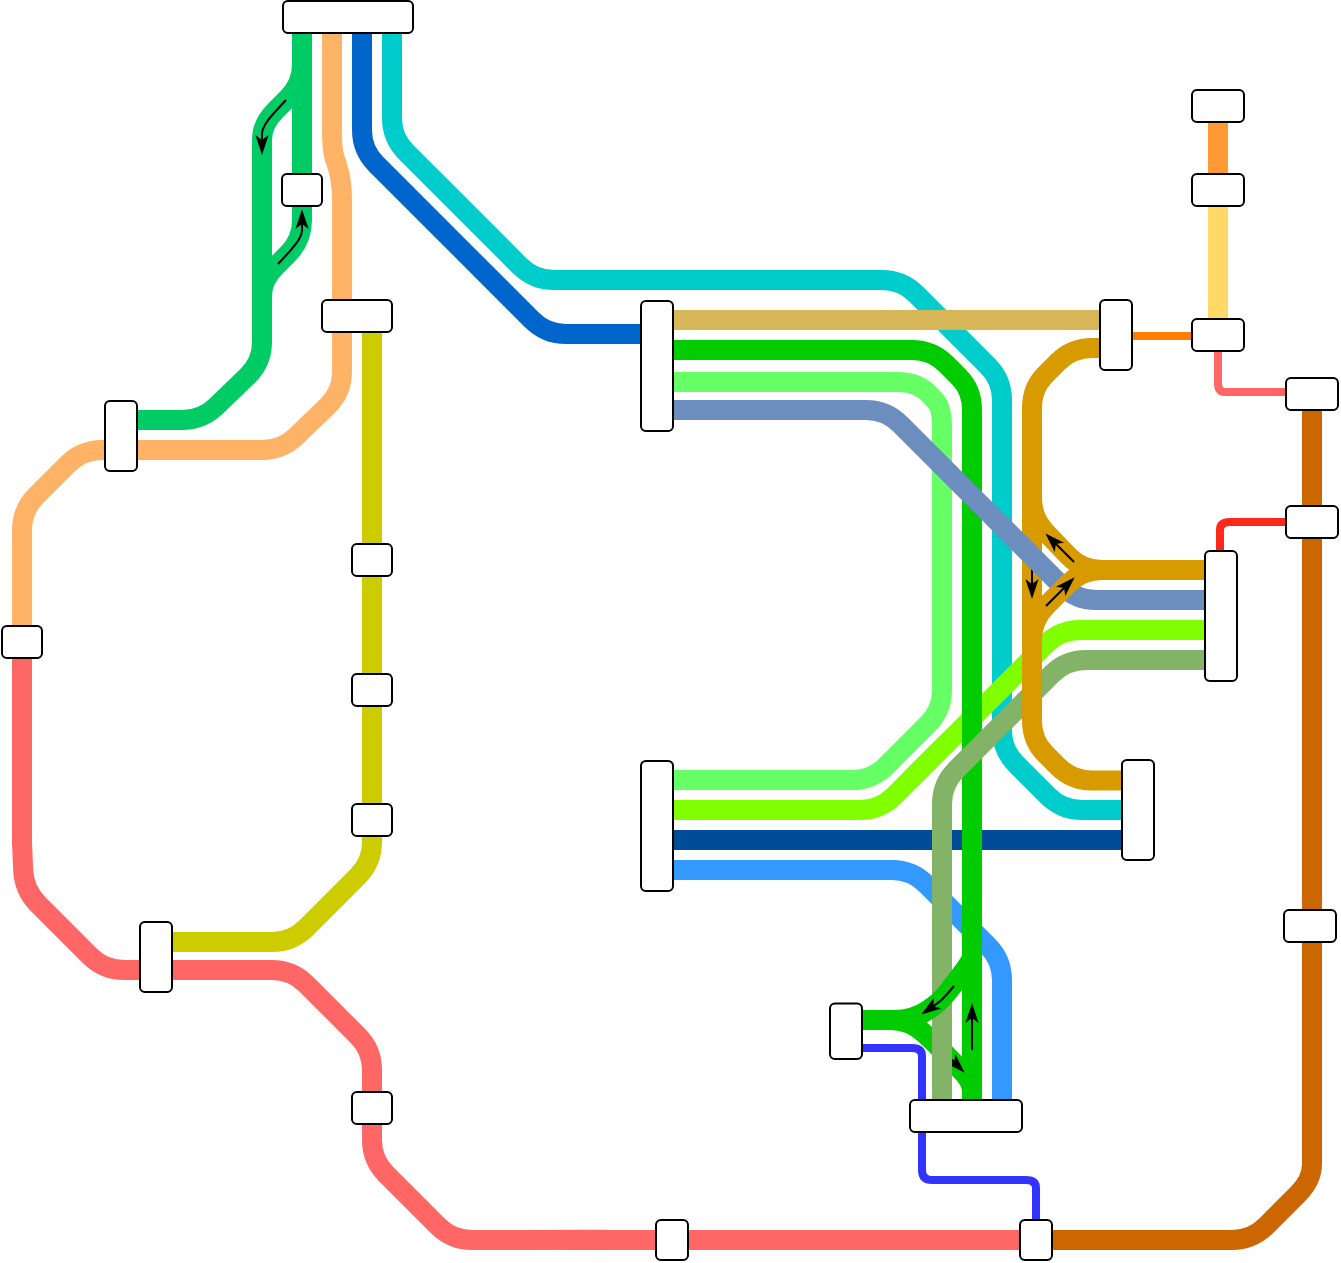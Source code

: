 <mxfile version="24.1.0" type="github">
  <diagram name="Page-1" id="5QORuFMQOnyS7oN0RUPV">
    <mxGraphModel dx="1420" dy="768" grid="1" gridSize="1" guides="1" tooltips="1" connect="1" arrows="1" fold="1" page="1" pageScale="1" pageWidth="4681" pageHeight="3300" background="#FFFFFF" math="0" shadow="0">
      <root>
        <mxCell id="0" />
        <mxCell id="1" parent="0" />
        <mxCell id="FAQboivoVMhBuiXuty9n-36" value="" style="endArrow=none;html=1;rounded=1;strokeWidth=10;fillColor=#fff2cc;strokeColor=#00CCCC;curved=0;movable=1;resizable=1;rotatable=1;deletable=1;editable=1;locked=0;connectable=1;" edge="1" parent="1">
          <mxGeometry width="50" height="50" relative="1" as="geometry">
            <mxPoint x="420" y="310" as="sourcePoint" />
            <mxPoint x="260" y="185" as="targetPoint" />
            <Array as="points">
              <mxPoint x="331" y="310" />
              <mxPoint x="260" y="239" />
            </Array>
          </mxGeometry>
        </mxCell>
        <mxCell id="FAQboivoVMhBuiXuty9n-35" value="" style="endArrow=none;html=1;rounded=1;strokeWidth=10;fillColor=#fff2cc;strokeColor=#0066CC;curved=0;movable=1;resizable=1;rotatable=1;deletable=1;editable=1;locked=0;connectable=1;" edge="1" parent="1">
          <mxGeometry width="50" height="50" relative="1" as="geometry">
            <mxPoint x="393" y="337" as="sourcePoint" />
            <mxPoint x="245" y="183" as="targetPoint" />
            <Array as="points">
              <mxPoint x="337" y="337" />
              <mxPoint x="245" y="245" />
            </Array>
          </mxGeometry>
        </mxCell>
        <mxCell id="FAQboivoVMhBuiXuty9n-33" value="" style="endArrow=none;html=1;rounded=1;strokeWidth=10;fillColor=#fff2cc;strokeColor=#00CCCC;curved=0;movable=1;resizable=1;rotatable=1;deletable=1;editable=1;locked=0;connectable=1;" edge="1" parent="1">
          <mxGeometry width="50" height="50" relative="1" as="geometry">
            <mxPoint x="565" y="400" as="sourcePoint" />
            <mxPoint x="476" y="310" as="targetPoint" />
            <Array as="points">
              <mxPoint x="565" y="360" />
              <mxPoint x="515" y="310" />
            </Array>
          </mxGeometry>
        </mxCell>
        <mxCell id="FAQboivoVMhBuiXuty9n-32" value="" style="endArrow=none;html=1;rounded=1;strokeWidth=10;fillColor=#fff2cc;strokeColor=#00CCCC;curved=0;movable=1;resizable=1;rotatable=1;deletable=1;editable=1;locked=0;connectable=1;" edge="1" parent="1">
          <mxGeometry width="50" height="50" relative="1" as="geometry">
            <mxPoint x="630" y="575" as="sourcePoint" />
            <mxPoint x="565" y="371" as="targetPoint" />
            <Array as="points">
              <mxPoint x="595" y="575" />
              <mxPoint x="565" y="545" />
            </Array>
          </mxGeometry>
        </mxCell>
        <mxCell id="FAQboivoVMhBuiXuty9n-25" value="" style="endArrow=none;html=1;rounded=1;strokeWidth=10;fillColor=#ffe6cc;strokeColor=#00CC66;curved=0;movable=1;resizable=1;rotatable=1;deletable=1;editable=1;locked=0;connectable=1;" edge="1" parent="1">
          <mxGeometry width="511" height="636" relative="1" as="geometry">
            <mxPoint x="125" y="380" as="sourcePoint" />
            <mxPoint x="195" y="246" as="targetPoint" />
            <Array as="points">
              <mxPoint x="165" y="380" />
              <mxPoint x="195.0" y="351.0" />
            </Array>
          </mxGeometry>
        </mxCell>
        <mxCell id="FAQboivoVMhBuiXuty9n-23" value="" style="endArrow=none;html=1;rounded=1;strokeWidth=10;fillColor=#ffe6cc;strokeColor=#FFB366;curved=0;movable=1;resizable=1;rotatable=1;deletable=1;editable=1;locked=0;connectable=1;" edge="1" parent="1">
          <mxGeometry width="511" height="636" relative="1" as="geometry">
            <mxPoint x="140" y="395" as="sourcePoint" />
            <mxPoint x="230" y="184" as="targetPoint" />
            <Array as="points">
              <mxPoint x="205" y="395" />
              <mxPoint x="235.0" y="366.0" />
              <mxPoint x="235" y="260" />
              <mxPoint x="230" y="245" />
              <mxPoint x="230" y="200" />
            </Array>
          </mxGeometry>
        </mxCell>
        <mxCell id="FAQboivoVMhBuiXuty9n-22" value="" style="endArrow=none;html=1;rounded=1;strokeWidth=10;fillColor=#ffe6cc;strokeColor=#FFB366;curved=0;movable=1;resizable=1;rotatable=1;deletable=1;editable=1;locked=0;connectable=1;" edge="1" parent="1">
          <mxGeometry width="511" height="636" relative="1" as="geometry">
            <mxPoint x="149" y="395" as="sourcePoint" />
            <mxPoint x="75" y="491" as="targetPoint" />
            <Array as="points">
              <mxPoint x="105" y="395" />
              <mxPoint x="75" y="425" />
            </Array>
          </mxGeometry>
        </mxCell>
        <mxCell id="FAQboivoVMhBuiXuty9n-21" value="" style="rounded=1;whiteSpace=wrap;html=1;rotation=90;movable=1;resizable=1;rotatable=1;deletable=1;editable=1;locked=0;connectable=1;direction=south;" vertex="1" parent="FAQboivoVMhBuiXuty9n-22">
          <mxGeometry x="107" y="380" width="35" height="16" as="geometry" />
        </mxCell>
        <mxCell id="FAQboivoVMhBuiXuty9n-18" value="" style="endArrow=none;html=1;rounded=1;strokeColor=#CCCC00;strokeWidth=10;movable=1;resizable=1;rotatable=1;deletable=1;editable=1;locked=0;connectable=1;curved=0;" edge="1" parent="1">
          <mxGeometry width="50" height="50" relative="1" as="geometry">
            <mxPoint x="250" y="333" as="sourcePoint" />
            <mxPoint x="250" y="578" as="targetPoint" />
            <Array as="points" />
          </mxGeometry>
        </mxCell>
        <mxCell id="FAQboivoVMhBuiXuty9n-15" value="" style="endArrow=none;html=1;rounded=1;strokeWidth=10;fillColor=#ffe6cc;strokeColor=#FF6666;curved=0;movable=1;resizable=1;rotatable=1;deletable=1;editable=1;locked=0;connectable=1;" edge="1" parent="1">
          <mxGeometry width="511" height="636" relative="1" as="geometry">
            <mxPoint x="75" y="496" as="sourcePoint" />
            <mxPoint x="75" y="593" as="targetPoint" />
            <Array as="points" />
          </mxGeometry>
        </mxCell>
        <mxCell id="FAQboivoVMhBuiXuty9n-14" value="" style="endArrow=none;html=1;rounded=1;strokeColor=#FF6666;strokeWidth=10;movable=1;resizable=1;rotatable=1;deletable=1;editable=1;locked=0;connectable=1;curved=0;" edge="1" parent="1">
          <mxGeometry width="50" height="50" relative="1" as="geometry">
            <mxPoint x="75" y="591" as="sourcePoint" />
            <mxPoint x="183" y="655" as="targetPoint" />
            <Array as="points">
              <mxPoint x="76" y="615" />
              <mxPoint x="116" y="655" />
              <mxPoint x="141" y="655" />
            </Array>
          </mxGeometry>
        </mxCell>
        <mxCell id="FAQboivoVMhBuiXuty9n-7" value="" style="endArrow=none;html=1;rounded=1;strokeColor=#CCCC00;strokeWidth=10;movable=1;resizable=1;rotatable=1;deletable=1;editable=1;locked=0;connectable=1;curved=0;" edge="1" parent="1">
          <mxGeometry width="50" height="50" relative="1" as="geometry">
            <mxPoint x="250" y="577" as="sourcePoint" />
            <mxPoint x="147" y="641" as="targetPoint" />
            <Array as="points">
              <mxPoint x="250" y="601" />
              <mxPoint x="210" y="641" />
              <mxPoint x="185" y="641" />
            </Array>
          </mxGeometry>
        </mxCell>
        <mxCell id="FAQboivoVMhBuiXuty9n-5" value="" style="endArrow=none;html=1;rounded=1;strokeColor=#FF6666;strokeWidth=10;movable=1;resizable=1;rotatable=1;deletable=1;editable=1;locked=0;connectable=1;curved=0;" edge="1" parent="1">
          <mxGeometry width="50" height="50" relative="1" as="geometry">
            <mxPoint x="250" y="719" as="sourcePoint" />
            <mxPoint x="143" y="655" as="targetPoint" />
            <Array as="points">
              <mxPoint x="250" y="695" />
              <mxPoint x="210" y="655" />
              <mxPoint x="185" y="655" />
            </Array>
          </mxGeometry>
        </mxCell>
        <mxCell id="ULqw2vqMiP73-sCd1-hy-7" value="" style="endArrow=none;html=1;rounded=1;strokeWidth=10;fillColor=#ffe6cc;strokeColor=#FF6666;curved=0;movable=1;resizable=1;rotatable=1;deletable=1;editable=1;locked=0;connectable=1;" parent="1" edge="1">
          <mxGeometry width="511" height="636" relative="1" as="geometry">
            <mxPoint x="578" y="790" as="sourcePoint" />
            <mxPoint x="345" y="790" as="targetPoint" />
            <Array as="points" />
          </mxGeometry>
        </mxCell>
        <mxCell id="ULqw2vqMiP73-sCd1-hy-6" value="" style="endArrow=none;html=1;rounded=0;strokeWidth=4;strokeColor=#3333FF;curved=1;movable=1;resizable=1;rotatable=1;deletable=1;editable=1;locked=0;connectable=1;" parent="1" edge="1">
          <mxGeometry width="50" height="50" relative="1" as="geometry">
            <mxPoint x="525" y="721" as="sourcePoint" />
            <mxPoint x="483" y="694" as="targetPoint" />
            <Array as="points">
              <mxPoint x="525" y="702" />
              <mxPoint x="525" y="694" />
              <mxPoint x="515" y="694" />
              <mxPoint x="487" y="694" />
            </Array>
          </mxGeometry>
        </mxCell>
        <mxCell id="ULqw2vqMiP73-sCd1-hy-4" value="" style="endArrow=none;html=1;rounded=0;strokeWidth=4;strokeColor=#3333FF;curved=1;movable=1;resizable=1;rotatable=1;deletable=1;editable=1;locked=0;connectable=1;" parent="1" edge="1">
          <mxGeometry width="50" height="50" relative="1" as="geometry">
            <mxPoint x="582" y="781" as="sourcePoint" />
            <mxPoint x="525" y="734" as="targetPoint" />
            <Array as="points">
              <mxPoint x="582" y="768" />
              <mxPoint x="582" y="760" />
              <mxPoint x="572" y="760" />
              <mxPoint x="535" y="760" />
              <mxPoint x="525" y="760" />
              <mxPoint x="525" y="750" />
            </Array>
          </mxGeometry>
        </mxCell>
        <mxCell id="ULqw2vqMiP73-sCd1-hy-2" value="" style="endArrow=none;html=1;rounded=1;strokeWidth=10;fillColor=#ffe6cc;strokeColor=#CC6600;curved=0;movable=1;resizable=1;rotatable=1;deletable=1;editable=1;locked=0;connectable=1;" parent="1" edge="1">
          <mxGeometry width="511" height="636" relative="1" as="geometry">
            <mxPoint x="675" y="790" as="sourcePoint" />
            <mxPoint x="585" y="790" as="targetPoint" />
            <Array as="points" />
          </mxGeometry>
        </mxCell>
        <mxCell id="ULqw2vqMiP73-sCd1-hy-1" value="" style="rounded=1;whiteSpace=wrap;html=1;rotation=90;movable=1;resizable=1;rotatable=1;deletable=1;editable=1;locked=0;connectable=1;direction=south;" parent="1" vertex="1">
          <mxGeometry x="572" y="782" width="20" height="16" as="geometry" />
        </mxCell>
        <mxCell id="o2IL8OXkaZYKSykmPxrE-3" value="" style="endArrow=none;html=1;rounded=1;strokeWidth=10;fillColor=#fff2cc;strokeColor=#00CC00;curved=0;movable=1;resizable=1;rotatable=1;deletable=1;editable=1;locked=0;connectable=1;" parent="1" edge="1">
          <mxGeometry width="50" height="50" relative="1" as="geometry">
            <mxPoint x="488" y="680" as="sourcePoint" />
            <mxPoint x="550" y="721" as="targetPoint" />
            <Array as="points">
              <mxPoint x="519" y="680" />
              <mxPoint x="535" y="695.0" />
              <mxPoint x="550" y="711" />
            </Array>
          </mxGeometry>
        </mxCell>
        <mxCell id="L3H9LTSSxsZUd-VBXjD--8" value="" style="endArrow=none;html=1;rounded=1;strokeWidth=10;fillColor=#fff2cc;strokeColor=#3399FF;curved=0;movable=1;resizable=1;rotatable=1;deletable=1;editable=1;locked=0;connectable=1;" parent="1" edge="1">
          <mxGeometry width="50" height="50" relative="1" as="geometry">
            <mxPoint x="565" y="674" as="sourcePoint" />
            <mxPoint x="473" y="605" as="targetPoint" />
            <Array as="points">
              <mxPoint x="565" y="650" />
              <mxPoint x="520" y="605" />
            </Array>
          </mxGeometry>
        </mxCell>
        <mxCell id="L3H9LTSSxsZUd-VBXjD--6" value="" style="endArrow=none;html=1;rounded=1;strokeWidth=10;fillColor=#fff2cc;strokeColor=#3399FF;curved=0;movable=1;resizable=1;rotatable=1;deletable=1;editable=1;locked=0;connectable=1;" parent="1" edge="1">
          <mxGeometry width="50" height="50" relative="1" as="geometry">
            <mxPoint x="494" y="605" as="sourcePoint" />
            <mxPoint x="393" y="605" as="targetPoint" />
            <Array as="points" />
          </mxGeometry>
        </mxCell>
        <mxCell id="L3H9LTSSxsZUd-VBXjD--5" value="" style="endArrow=none;html=1;rounded=1;strokeWidth=10;fillColor=#fff2cc;strokeColor=#66FF66;curved=0;movable=1;resizable=1;rotatable=1;deletable=1;editable=1;locked=0;connectable=1;" parent="1" edge="1">
          <mxGeometry width="50" height="50" relative="1" as="geometry">
            <mxPoint x="494" y="560" as="sourcePoint" />
            <mxPoint x="398" y="560" as="targetPoint" />
            <Array as="points" />
          </mxGeometry>
        </mxCell>
        <mxCell id="L3H9LTSSxsZUd-VBXjD--4" value="" style="endArrow=none;html=1;rounded=1;strokeWidth=10;fillColor=#fff2cc;strokeColor=#80FF00;curved=0;movable=1;resizable=1;rotatable=1;deletable=1;editable=1;locked=0;connectable=1;" parent="1" edge="1">
          <mxGeometry width="50" height="50" relative="1" as="geometry">
            <mxPoint x="493" y="575" as="sourcePoint" />
            <mxPoint x="397" y="575" as="targetPoint" />
            <Array as="points" />
          </mxGeometry>
        </mxCell>
        <mxCell id="L3H9LTSSxsZUd-VBXjD--1" value="" style="endArrow=none;html=1;rounded=1;strokeWidth=10;fillColor=#fff2cc;strokeColor=#004C99;curved=0;movable=1;resizable=1;rotatable=1;deletable=1;editable=1;locked=0;connectable=1;" parent="1" edge="1">
          <mxGeometry width="50" height="50" relative="1" as="geometry">
            <mxPoint x="630" y="590" as="sourcePoint" />
            <mxPoint x="394" y="590" as="targetPoint" />
            <Array as="points">
              <mxPoint x="524" y="590" />
            </Array>
          </mxGeometry>
        </mxCell>
        <mxCell id="_Lh3ZuoKEPCo0Oq_zLfu-7" value="" style="endArrow=none;html=1;rounded=1;strokeWidth=10;fillColor=#dae8fc;strokeColor=#66FF66;curved=0;movable=1;resizable=1;rotatable=1;deletable=1;editable=1;locked=0;connectable=1;" parent="1" edge="1">
          <mxGeometry width="50" height="50" relative="1" as="geometry">
            <mxPoint x="535" y="383" as="sourcePoint" />
            <mxPoint x="535" y="512" as="targetPoint" />
            <Array as="points" />
          </mxGeometry>
        </mxCell>
        <mxCell id="_Lh3ZuoKEPCo0Oq_zLfu-5" value="" style="endArrow=none;html=1;rounded=1;strokeWidth=10;fillColor=#dae8fc;strokeColor=#66FF66;curved=0;movable=1;resizable=1;rotatable=1;deletable=1;editable=1;locked=0;connectable=1;" parent="1" edge="1">
          <mxGeometry width="50" height="50" relative="1" as="geometry">
            <mxPoint x="392" y="361" as="sourcePoint" />
            <mxPoint x="535" y="458" as="targetPoint" />
            <Array as="points">
              <mxPoint x="523" y="361" />
              <mxPoint x="535" y="374" />
            </Array>
          </mxGeometry>
        </mxCell>
        <mxCell id="_Lh3ZuoKEPCo0Oq_zLfu-4" value="" style="endArrow=none;html=1;rounded=1;strokeWidth=10;fillColor=#ffe6cc;strokeColor=#d79b00;curved=0;movable=1;resizable=1;rotatable=1;deletable=1;editable=1;locked=0;connectable=1;" parent="1" edge="1">
          <mxGeometry width="50" height="50" relative="1" as="geometry">
            <mxPoint x="635" y="560.23" as="sourcePoint" />
            <mxPoint x="580" y="508.23" as="targetPoint" />
            <Array as="points">
              <mxPoint x="600" y="560.23" />
              <mxPoint x="580" y="540.23" />
            </Array>
          </mxGeometry>
        </mxCell>
        <mxCell id="F50utUTEcR48LrzfhvM4-18" value="" style="endArrow=none;html=1;rounded=1;strokeWidth=10;fillColor=#ffe6cc;strokeColor=#d79b00;curved=0;endFill=0;startArrow=none;startFill=0;movable=1;resizable=1;rotatable=1;deletable=1;editable=1;locked=0;connectable=1;" parent="1" edge="1">
          <mxGeometry width="50" height="50" relative="1" as="geometry">
            <mxPoint x="580" y="380" as="sourcePoint" />
            <mxPoint x="580" y="507" as="targetPoint" />
            <Array as="points" />
          </mxGeometry>
        </mxCell>
        <mxCell id="F50utUTEcR48LrzfhvM4-24" value="" style="endArrow=none;html=1;rounded=1;strokeWidth=10;fillColor=#d5e8d4;strokeColor=#80FF00;curved=0;movable=1;resizable=1;rotatable=1;deletable=1;editable=1;locked=0;connectable=1;" parent="1" edge="1">
          <mxGeometry width="50" height="50" relative="1" as="geometry">
            <mxPoint x="667" y="485" as="sourcePoint" />
            <mxPoint x="519" y="560" as="targetPoint" />
            <Array as="points">
              <mxPoint x="594.0" y="485" />
              <mxPoint x="554" y="525" />
            </Array>
          </mxGeometry>
        </mxCell>
        <mxCell id="F50utUTEcR48LrzfhvM4-27" value="" style="endArrow=none;html=1;rounded=1;strokeWidth=10;fillColor=#dae8fc;strokeColor=#00CC00;curved=0;movable=1;resizable=1;rotatable=1;deletable=1;editable=1;locked=0;connectable=1;" parent="1" edge="1">
          <mxGeometry width="50" height="50" relative="1" as="geometry">
            <mxPoint x="550" y="393" as="sourcePoint" />
            <mxPoint x="550" y="617" as="targetPoint" />
            <Array as="points" />
          </mxGeometry>
        </mxCell>
        <mxCell id="F50utUTEcR48LrzfhvM4-25" value="" style="endArrow=none;html=1;rounded=1;strokeWidth=10;fillColor=#d5e8d4;strokeColor=#82b366;curved=0;movable=1;resizable=1;rotatable=1;deletable=1;editable=1;locked=0;connectable=1;" parent="1" edge="1">
          <mxGeometry width="50" height="50" relative="1" as="geometry">
            <mxPoint x="669.0" y="500" as="sourcePoint" />
            <mxPoint x="535" y="620" as="targetPoint" />
            <Array as="points">
              <mxPoint x="597.0" y="500" />
              <mxPoint x="535" y="562" />
            </Array>
          </mxGeometry>
        </mxCell>
        <mxCell id="F50utUTEcR48LrzfhvM4-26" value="" style="endArrow=none;html=1;rounded=1;strokeWidth=10;fillColor=#dae8fc;strokeColor=#6c8ebf;curved=0;movable=1;resizable=1;rotatable=1;deletable=1;editable=1;locked=0;connectable=1;" parent="1" edge="1">
          <mxGeometry width="50" height="50" relative="1" as="geometry">
            <mxPoint x="390" y="375" as="sourcePoint" />
            <mxPoint x="496" y="375" as="targetPoint" />
            <Array as="points" />
          </mxGeometry>
        </mxCell>
        <mxCell id="F50utUTEcR48LrzfhvM4-14" value="" style="endArrow=none;html=1;rounded=0;strokeWidth=4;strokeColor=#FF2919;curved=1;movable=1;resizable=1;rotatable=1;deletable=1;editable=1;locked=0;connectable=1;" parent="1" edge="1">
          <mxGeometry width="50" height="50" relative="1" as="geometry">
            <mxPoint x="674" y="448" as="sourcePoint" />
            <mxPoint x="711" y="431" as="targetPoint" />
            <Array as="points">
              <mxPoint x="674" y="439" />
              <mxPoint x="674" y="431" />
              <mxPoint x="684" y="431" />
            </Array>
          </mxGeometry>
        </mxCell>
        <mxCell id="F50utUTEcR48LrzfhvM4-12" value="" style="endArrow=none;html=1;rounded=1;strokeWidth=10;fillColor=#fff2cc;strokeColor=#FF9933;curved=0;movable=1;resizable=1;rotatable=1;deletable=1;editable=1;locked=0;connectable=1;" parent="1" edge="1">
          <mxGeometry width="50" height="50" relative="1" as="geometry">
            <mxPoint x="673" y="267" as="sourcePoint" />
            <mxPoint x="673" y="222" as="targetPoint" />
            <Array as="points" />
          </mxGeometry>
        </mxCell>
        <mxCell id="F50utUTEcR48LrzfhvM4-9" value="" style="endArrow=none;html=1;rounded=1;strokeWidth=10;fillColor=#fff2cc;strokeColor=#FFD966;curved=0;movable=1;resizable=1;rotatable=1;deletable=1;editable=1;locked=0;connectable=1;" parent="1" edge="1">
          <mxGeometry width="50" height="50" relative="1" as="geometry">
            <mxPoint x="673" y="330" as="sourcePoint" />
            <mxPoint x="673" y="272" as="targetPoint" />
            <Array as="points" />
          </mxGeometry>
        </mxCell>
        <mxCell id="F50utUTEcR48LrzfhvM4-7" value="" style="endArrow=none;html=1;rounded=0;strokeWidth=4;strokeColor=#FF6666;curved=1;movable=1;resizable=1;rotatable=1;deletable=1;editable=1;locked=0;connectable=1;" parent="1" edge="1">
          <mxGeometry width="50" height="50" relative="1" as="geometry">
            <mxPoint x="709" y="366" as="sourcePoint" />
            <mxPoint x="673" y="345" as="targetPoint" />
            <Array as="points">
              <mxPoint x="680" y="366" />
              <mxPoint x="673" y="366" />
              <mxPoint x="673" y="357" />
            </Array>
          </mxGeometry>
        </mxCell>
        <mxCell id="F50utUTEcR48LrzfhvM4-2" value="" style="endArrow=none;html=1;rounded=0;strokeWidth=4;strokeColor=#FF8000;movable=1;resizable=1;rotatable=1;deletable=1;editable=1;locked=0;connectable=1;" parent="1" edge="1">
          <mxGeometry width="50" height="50" relative="1" as="geometry">
            <mxPoint x="628" y="338" as="sourcePoint" />
            <mxPoint x="664" y="338" as="targetPoint" />
          </mxGeometry>
        </mxCell>
        <mxCell id="FAQboivoVMhBuiXuty9n-42" value="" style="endArrow=classicThin;html=1;rounded=0;endFill=1;" edge="1" parent="1">
          <mxGeometry width="50" height="50" relative="1" as="geometry">
            <mxPoint x="580" y="454" as="sourcePoint" />
            <mxPoint x="580" y="469" as="targetPoint" />
          </mxGeometry>
        </mxCell>
        <mxCell id="Hsu7Jg_zMOlTZOSdq1YD-21" value="" style="endArrow=none;html=1;rounded=1;strokeWidth=10;fillColor=#dae8fc;strokeColor=#00CC00;curved=0;movable=1;resizable=1;rotatable=1;deletable=1;editable=1;locked=0;connectable=1;" parent="1" edge="1">
          <mxGeometry width="50" height="50" relative="1" as="geometry">
            <mxPoint x="395" y="345" as="sourcePoint" />
            <mxPoint x="550" y="455" as="targetPoint" />
            <Array as="points">
              <mxPoint x="530" y="345" />
              <mxPoint x="550" y="365" />
            </Array>
          </mxGeometry>
        </mxCell>
        <mxCell id="Hsu7Jg_zMOlTZOSdq1YD-8" value="" style="endArrow=none;html=1;rounded=1;strokeWidth=10;fillColor=#ffe6cc;strokeColor=#d79b00;curved=0;movable=1;resizable=1;rotatable=1;deletable=1;editable=1;locked=0;connectable=1;" parent="1" edge="1">
          <mxGeometry width="50" height="50" relative="1" as="geometry">
            <mxPoint x="622" y="344" as="sourcePoint" />
            <mxPoint x="580" y="396" as="targetPoint" />
            <Array as="points">
              <mxPoint x="600" y="344" />
              <mxPoint x="580" y="364" />
            </Array>
          </mxGeometry>
        </mxCell>
        <mxCell id="Hsu7Jg_zMOlTZOSdq1YD-20" value="" style="endArrow=none;html=1;rounded=1;strokeWidth=10;fillColor=#dae8fc;strokeColor=#6c8ebf;curved=0;movable=1;resizable=1;rotatable=1;deletable=1;editable=1;locked=0;connectable=1;" parent="1" edge="1">
          <mxGeometry width="50" height="50" relative="1" as="geometry">
            <mxPoint x="480" y="375" as="sourcePoint" />
            <mxPoint x="672" y="470" as="targetPoint" />
            <Array as="points">
              <mxPoint x="507" y="375" />
              <mxPoint x="602" y="470" />
            </Array>
          </mxGeometry>
        </mxCell>
        <mxCell id="Hsu7Jg_zMOlTZOSdq1YD-7" value="" style="endArrow=none;html=1;rounded=1;strokeWidth=10;fillColor=#ffe6cc;strokeColor=#d79b00;curved=0;endFill=0;startArrow=none;startFill=0;movable=1;resizable=1;rotatable=1;deletable=1;editable=1;locked=0;connectable=1;" parent="1" edge="1">
          <mxGeometry width="50" height="50" relative="1" as="geometry">
            <mxPoint x="662" y="455" as="sourcePoint" />
            <mxPoint x="580" y="530" as="targetPoint" />
            <Array as="points">
              <mxPoint x="605" y="455" />
              <mxPoint x="580" y="480" />
            </Array>
          </mxGeometry>
        </mxCell>
        <mxCell id="Hsu7Jg_zMOlTZOSdq1YD-4" value="" style="endArrow=none;html=1;rounded=1;strokeWidth=10;fillColor=#ffe6cc;strokeColor=#d79b00;curved=0;movable=1;resizable=1;rotatable=1;deletable=1;editable=1;locked=0;connectable=1;" parent="1" edge="1">
          <mxGeometry width="50" height="50" relative="1" as="geometry">
            <mxPoint x="580" y="389" as="sourcePoint" />
            <mxPoint x="681" y="455" as="targetPoint" />
            <Array as="points">
              <mxPoint x="580" y="429" />
              <mxPoint x="605" y="455" />
            </Array>
          </mxGeometry>
        </mxCell>
        <mxCell id="Hsu7Jg_zMOlTZOSdq1YD-9" value="" style="endArrow=none;html=1;rounded=1;strokeWidth=10;fillColor=#fff2cc;strokeColor=#d6b656;curved=0;movable=1;resizable=1;rotatable=1;deletable=1;editable=1;locked=0;connectable=1;" parent="1" edge="1">
          <mxGeometry width="50" height="50" relative="1" as="geometry">
            <mxPoint x="622" y="330" as="sourcePoint" />
            <mxPoint x="395" y="330" as="targetPoint" />
            <Array as="points">
              <mxPoint x="525" y="330" />
            </Array>
          </mxGeometry>
        </mxCell>
        <mxCell id="Hsu7Jg_zMOlTZOSdq1YD-10" value="" style="rounded=1;whiteSpace=wrap;html=1;rotation=90;movable=1;resizable=1;rotatable=1;deletable=1;editable=1;locked=0;connectable=1;" parent="1" vertex="1">
          <mxGeometry x="360" y="345" width="65" height="16" as="geometry" />
        </mxCell>
        <mxCell id="Hsu7Jg_zMOlTZOSdq1YD-3" value="" style="rounded=1;whiteSpace=wrap;html=1;rotation=0;direction=south;movable=1;resizable=1;rotatable=1;deletable=1;editable=1;locked=0;connectable=1;" parent="1" vertex="1">
          <mxGeometry x="614" y="320" width="16" height="35" as="geometry" />
        </mxCell>
        <mxCell id="Hsu7Jg_zMOlTZOSdq1YD-13" value="" style="rounded=1;whiteSpace=wrap;html=1;rotation=0;flipH=0;flipV=0;direction=south;movable=1;resizable=1;rotatable=1;deletable=1;editable=1;locked=0;connectable=1;" parent="1" vertex="1">
          <mxGeometry x="625" y="550" width="16" height="50" as="geometry" />
        </mxCell>
        <mxCell id="Hsu7Jg_zMOlTZOSdq1YD-5" value="" style="rounded=1;whiteSpace=wrap;html=1;rotation=90;direction=west;flipH=0;flipV=0;movable=1;resizable=1;rotatable=1;deletable=1;editable=1;locked=0;connectable=1;" parent="1" vertex="1">
          <mxGeometry x="642" y="470" width="65" height="16" as="geometry" />
        </mxCell>
        <mxCell id="Hsu7Jg_zMOlTZOSdq1YD-17" value="" style="endArrow=none;html=1;rounded=1;strokeWidth=10;fillColor=#ffe6cc;strokeColor=#CC6600;curved=0;movable=1;resizable=1;rotatable=1;deletable=1;editable=1;locked=0;connectable=1;" parent="1" edge="1">
          <mxGeometry width="511" height="636" relative="1" as="geometry">
            <mxPoint x="720" y="367" as="sourcePoint" />
            <mxPoint x="720" y="745" as="targetPoint" />
            <Array as="points" />
          </mxGeometry>
        </mxCell>
        <mxCell id="Hsu7Jg_zMOlTZOSdq1YD-14" value="" style="rounded=1;whiteSpace=wrap;html=1;rotation=90;movable=1;resizable=1;rotatable=1;deletable=1;editable=1;locked=0;connectable=1;" parent="1" vertex="1">
          <mxGeometry x="712" y="418" width="16" height="26" as="geometry" />
        </mxCell>
        <mxCell id="Hsu7Jg_zMOlTZOSdq1YD-19" value="" style="rounded=1;whiteSpace=wrap;html=1;rotation=90;movable=1;resizable=1;rotatable=1;deletable=1;editable=1;locked=0;connectable=1;" parent="1" vertex="1">
          <mxGeometry x="712" y="354" width="16" height="26" as="geometry" />
        </mxCell>
        <mxCell id="F50utUTEcR48LrzfhvM4-6" value="" style="rounded=1;whiteSpace=wrap;html=1;rotation=90;movable=1;resizable=1;rotatable=1;deletable=1;editable=1;locked=0;connectable=1;" parent="1" vertex="1">
          <mxGeometry x="665" y="324.5" width="16" height="26" as="geometry" />
        </mxCell>
        <mxCell id="F50utUTEcR48LrzfhvM4-10" value="" style="rounded=1;whiteSpace=wrap;html=1;rotation=90;movable=1;resizable=1;rotatable=1;deletable=1;editable=1;locked=0;connectable=1;" parent="1" vertex="1">
          <mxGeometry x="665" y="210" width="16" height="26" as="geometry" />
        </mxCell>
        <mxCell id="F50utUTEcR48LrzfhvM4-13" value="" style="rounded=1;whiteSpace=wrap;html=1;rotation=90;movable=1;resizable=1;rotatable=1;deletable=1;editable=1;locked=0;connectable=1;" parent="1" vertex="1">
          <mxGeometry x="665" y="252" width="16" height="26" as="geometry" />
        </mxCell>
        <mxCell id="_Lh3ZuoKEPCo0Oq_zLfu-3" value="" style="endArrow=none;html=1;rounded=1;strokeWidth=10;fillColor=#d5e8d4;strokeColor=#80FF00;curved=0;movable=1;resizable=1;rotatable=1;deletable=1;editable=1;locked=0;connectable=1;" parent="1" edge="1">
          <mxGeometry width="50" height="50" relative="1" as="geometry">
            <mxPoint x="538" y="541" as="sourcePoint" />
            <mxPoint x="441" y="575" as="targetPoint" />
            <Array as="points">
              <mxPoint x="504" y="575" />
            </Array>
          </mxGeometry>
        </mxCell>
        <mxCell id="_Lh3ZuoKEPCo0Oq_zLfu-8" value="" style="endArrow=none;html=1;rounded=1;strokeColor=#66FF66;strokeWidth=10;curved=0;movable=1;resizable=1;rotatable=1;deletable=1;editable=1;locked=0;connectable=1;" parent="1" edge="1">
          <mxGeometry width="50" height="50" relative="1" as="geometry">
            <mxPoint x="468" y="560" as="sourcePoint" />
            <mxPoint x="535" y="497" as="targetPoint" />
            <Array as="points">
              <mxPoint x="500" y="560" />
              <mxPoint x="535" y="525" />
            </Array>
          </mxGeometry>
        </mxCell>
        <mxCell id="L3H9LTSSxsZUd-VBXjD--2" value="" style="rounded=1;whiteSpace=wrap;html=1;rotation=90;movable=1;resizable=1;rotatable=1;deletable=1;editable=1;locked=0;connectable=1;" parent="1" vertex="1">
          <mxGeometry x="360" y="575" width="65" height="16" as="geometry" />
        </mxCell>
        <mxCell id="L3H9LTSSxsZUd-VBXjD--10" value="" style="endArrow=none;html=1;rounded=1;strokeWidth=10;fillColor=#fff2cc;strokeColor=#00CC00;curved=0;movable=1;resizable=1;rotatable=1;deletable=1;editable=1;locked=0;connectable=1;" parent="1" edge="1">
          <mxGeometry width="50" height="50" relative="1" as="geometry">
            <mxPoint x="550" y="725" as="sourcePoint" />
            <mxPoint x="550" y="613" as="targetPoint" />
            <Array as="points" />
          </mxGeometry>
        </mxCell>
        <mxCell id="FAQboivoVMhBuiXuty9n-44" value="" style="endArrow=classicThin;html=1;rounded=0;endFill=1;" edge="1" parent="1">
          <mxGeometry width="50" height="50" relative="1" as="geometry">
            <mxPoint x="532" y="692" as="sourcePoint" />
            <mxPoint x="546" y="706" as="targetPoint" />
          </mxGeometry>
        </mxCell>
        <mxCell id="L3H9LTSSxsZUd-VBXjD--7" value="" style="endArrow=none;html=1;rounded=1;strokeWidth=10;fillColor=#fff2cc;strokeColor=#3399FF;curved=0;movable=1;resizable=1;rotatable=1;deletable=1;editable=1;locked=0;connectable=1;" parent="1" edge="1">
          <mxGeometry width="50" height="50" relative="1" as="geometry">
            <mxPoint x="565" y="725" as="sourcePoint" />
            <mxPoint x="565" y="659" as="targetPoint" />
            <Array as="points" />
          </mxGeometry>
        </mxCell>
        <mxCell id="L3H9LTSSxsZUd-VBXjD--9" value="" style="endArrow=none;html=1;rounded=1;strokeWidth=10;fillColor=#fff2cc;strokeColor=#82B366;curved=0;movable=1;resizable=1;rotatable=1;deletable=1;editable=1;locked=0;connectable=1;" parent="1" edge="1">
          <mxGeometry width="50" height="50" relative="1" as="geometry">
            <mxPoint x="535" y="724" as="sourcePoint" />
            <mxPoint x="535" y="619" as="targetPoint" />
            <Array as="points" />
          </mxGeometry>
        </mxCell>
        <mxCell id="o2IL8OXkaZYKSykmPxrE-1" value="" style="endArrow=none;html=1;rounded=1;strokeWidth=10;fillColor=#fff2cc;strokeColor=#00CC00;curved=0;movable=1;resizable=1;rotatable=1;deletable=1;editable=1;locked=0;connectable=1;" parent="1" edge="1">
          <mxGeometry width="50" height="50" relative="1" as="geometry">
            <mxPoint x="487" y="680" as="sourcePoint" />
            <mxPoint x="550" y="647" as="targetPoint" />
            <Array as="points">
              <mxPoint x="521" y="680" />
              <mxPoint x="535" y="670" />
              <mxPoint x="550" y="650" />
            </Array>
          </mxGeometry>
        </mxCell>
        <mxCell id="FAQboivoVMhBuiXuty9n-43" value="" style="endArrow=classicThin;html=1;rounded=1;endFill=1;curved=0;" edge="1" parent="1">
          <mxGeometry width="50" height="50" relative="1" as="geometry">
            <mxPoint x="541" y="663" as="sourcePoint" />
            <mxPoint x="525" y="677" as="targetPoint" />
            <Array as="points">
              <mxPoint x="535" y="670" />
            </Array>
          </mxGeometry>
        </mxCell>
        <mxCell id="o2IL8OXkaZYKSykmPxrE-4" value="" style="rounded=1;whiteSpace=wrap;html=1;rotation=90;direction=south;movable=1;resizable=1;rotatable=1;deletable=1;editable=1;locked=0;connectable=1;" parent="1" vertex="1">
          <mxGeometry x="473.13" y="677.63" width="27.75" height="16" as="geometry" />
        </mxCell>
        <mxCell id="o2IL8OXkaZYKSykmPxrE-5" value="" style="rounded=1;whiteSpace=wrap;html=1;rotation=90;movable=1;resizable=1;rotatable=1;deletable=1;editable=1;locked=0;connectable=1;direction=south;" parent="1" vertex="1">
          <mxGeometry x="539" y="700" width="16" height="56" as="geometry" />
        </mxCell>
        <mxCell id="f8W1_nb45FIk_GAzonBj-3" value="" style="endArrow=none;html=1;rounded=1;strokeWidth=10;fillColor=#ffe6cc;strokeColor=#CC6600;curved=0;movable=1;resizable=1;rotatable=1;deletable=1;editable=1;locked=0;connectable=1;" parent="1" edge="1">
          <mxGeometry width="511" height="636" relative="1" as="geometry">
            <mxPoint x="720" y="744" as="sourcePoint" />
            <mxPoint x="655" y="790" as="targetPoint" />
            <Array as="points">
              <mxPoint x="720" y="760" />
              <mxPoint x="690" y="790" />
            </Array>
          </mxGeometry>
        </mxCell>
        <mxCell id="ULqw2vqMiP73-sCd1-hy-9" value="" style="rounded=1;whiteSpace=wrap;html=1;rotation=90;movable=1;resizable=1;rotatable=1;deletable=1;editable=1;locked=0;connectable=1;direction=south;" parent="1" vertex="1">
          <mxGeometry x="390" y="782" width="20" height="16" as="geometry" />
        </mxCell>
        <mxCell id="ULqw2vqMiP73-sCd1-hy-10" value="" style="endArrow=none;html=1;rounded=1;strokeColor=#FF6666;strokeWidth=10;movable=1;resizable=1;rotatable=1;deletable=1;editable=1;locked=0;connectable=1;curved=0;" parent="1" edge="1">
          <mxGeometry width="50" height="50" relative="1" as="geometry">
            <mxPoint x="250" y="726" as="sourcePoint" />
            <mxPoint x="367" y="789.86" as="targetPoint" />
            <Array as="points">
              <mxPoint x="250" y="750" />
              <mxPoint x="290" y="790" />
              <mxPoint x="315" y="790" />
            </Array>
          </mxGeometry>
        </mxCell>
        <mxCell id="zQnUjAHYc6zH4bQ_SGsb-1" value="" style="rounded=1;whiteSpace=wrap;html=1;rotation=90;movable=1;resizable=1;rotatable=1;deletable=1;editable=1;locked=0;connectable=1;" parent="1" vertex="1">
          <mxGeometry x="711" y="620" width="16" height="26" as="geometry" />
        </mxCell>
        <mxCell id="FAQboivoVMhBuiXuty9n-3" value="" style="rounded=1;whiteSpace=wrap;html=1;rotation=90;movable=1;resizable=1;rotatable=1;deletable=1;editable=1;locked=0;connectable=1;direction=west;" vertex="1" parent="1">
          <mxGeometry x="242" y="714" width="16" height="20" as="geometry" />
        </mxCell>
        <mxCell id="FAQboivoVMhBuiXuty9n-6" value="" style="rounded=1;whiteSpace=wrap;html=1;rotation=90;movable=1;resizable=1;rotatable=1;deletable=1;editable=1;locked=0;connectable=1;direction=north;" vertex="1" parent="1">
          <mxGeometry x="124.5" y="640.5" width="35" height="16" as="geometry" />
        </mxCell>
        <mxCell id="FAQboivoVMhBuiXuty9n-8" value="" style="rounded=1;whiteSpace=wrap;html=1;rotation=90;movable=1;resizable=1;rotatable=1;deletable=1;editable=1;locked=0;connectable=1;direction=west;" vertex="1" parent="1">
          <mxGeometry x="242" y="570" width="16" height="20" as="geometry" />
        </mxCell>
        <mxCell id="FAQboivoVMhBuiXuty9n-16" value="" style="rounded=1;whiteSpace=wrap;html=1;rotation=90;movable=1;resizable=1;rotatable=1;deletable=1;editable=1;locked=0;connectable=1;direction=west;" vertex="1" parent="1">
          <mxGeometry x="67" y="481" width="16" height="20" as="geometry" />
        </mxCell>
        <mxCell id="FAQboivoVMhBuiXuty9n-19" value="" style="rounded=1;whiteSpace=wrap;html=1;rotation=90;movable=1;resizable=1;rotatable=1;deletable=1;editable=1;locked=0;connectable=1;direction=west;" vertex="1" parent="1">
          <mxGeometry x="242" y="505" width="16" height="20" as="geometry" />
        </mxCell>
        <mxCell id="FAQboivoVMhBuiXuty9n-20" value="" style="rounded=1;whiteSpace=wrap;html=1;rotation=90;movable=1;resizable=1;rotatable=1;deletable=1;editable=1;locked=0;connectable=1;direction=west;" vertex="1" parent="1">
          <mxGeometry x="234.5" y="310.5" width="16" height="35" as="geometry" />
        </mxCell>
        <mxCell id="FAQboivoVMhBuiXuty9n-24" value="" style="rounded=1;whiteSpace=wrap;html=1;rotation=90;movable=1;resizable=1;rotatable=1;deletable=1;editable=1;locked=0;connectable=1;direction=west;" vertex="1" parent="1">
          <mxGeometry x="242" y="440" width="16" height="20" as="geometry" />
        </mxCell>
        <mxCell id="FAQboivoVMhBuiXuty9n-26" value="" style="endArrow=none;html=1;rounded=1;strokeColor=#00CC66;strokeWidth=10;movable=1;resizable=1;rotatable=1;deletable=1;editable=1;locked=0;connectable=1;curved=0;" edge="1" parent="1">
          <mxGeometry width="50" height="50" relative="1" as="geometry">
            <mxPoint x="215" y="188" as="sourcePoint" />
            <mxPoint x="215" y="262" as="targetPoint" />
            <Array as="points" />
          </mxGeometry>
        </mxCell>
        <mxCell id="FAQboivoVMhBuiXuty9n-27" value="" style="endArrow=none;html=1;rounded=1;strokeColor=#00CC66;strokeWidth=10;movable=1;resizable=1;rotatable=1;deletable=1;editable=1;locked=0;connectable=1;curved=0;" edge="1" parent="1">
          <mxGeometry width="50" height="50" relative="1" as="geometry">
            <mxPoint x="215" y="261" as="sourcePoint" />
            <mxPoint x="195" y="326" as="targetPoint" />
            <Array as="points">
              <mxPoint x="215" y="290" />
              <mxPoint x="195" y="310" />
            </Array>
          </mxGeometry>
        </mxCell>
        <mxCell id="FAQboivoVMhBuiXuty9n-29" value="" style="endArrow=none;html=1;rounded=1;strokeColor=#00CC66;strokeWidth=10;movable=1;resizable=1;rotatable=1;deletable=1;editable=1;locked=0;connectable=1;curved=0;" edge="1" parent="1">
          <mxGeometry width="50" height="50" relative="1" as="geometry">
            <mxPoint x="215" y="183" as="sourcePoint" />
            <mxPoint x="195" y="248" as="targetPoint" />
            <Array as="points">
              <mxPoint x="215" y="212" />
              <mxPoint x="195" y="232" />
            </Array>
          </mxGeometry>
        </mxCell>
        <mxCell id="FAQboivoVMhBuiXuty9n-30" value="" style="rounded=1;whiteSpace=wrap;html=1;rotation=90;movable=1;resizable=1;rotatable=1;deletable=1;editable=1;locked=0;connectable=1;direction=west;" vertex="1" parent="1">
          <mxGeometry x="207" y="255" width="16" height="20" as="geometry" />
        </mxCell>
        <mxCell id="FAQboivoVMhBuiXuty9n-31" value="" style="rounded=1;whiteSpace=wrap;html=1;rotation=90;movable=1;resizable=1;rotatable=1;deletable=1;editable=1;locked=0;connectable=1;direction=west;" vertex="1" parent="1">
          <mxGeometry x="230" y="146" width="16" height="65" as="geometry" />
        </mxCell>
        <mxCell id="FAQboivoVMhBuiXuty9n-34" value="" style="endArrow=none;html=1;rounded=1;strokeWidth=10;fillColor=#fff2cc;strokeColor=#00CCCC;curved=0;movable=1;resizable=1;rotatable=1;deletable=1;editable=1;locked=0;connectable=1;" edge="1" parent="1">
          <mxGeometry width="50" height="50" relative="1" as="geometry">
            <mxPoint x="496" y="310" as="sourcePoint" />
            <mxPoint x="364" y="310" as="targetPoint" />
            <Array as="points" />
          </mxGeometry>
        </mxCell>
        <mxCell id="FAQboivoVMhBuiXuty9n-38" value="" style="endArrow=classicThin;html=1;rounded=1;curved=0;strokeWidth=1;endFill=1;" edge="1" parent="1">
          <mxGeometry width="50" height="50" relative="1" as="geometry">
            <mxPoint x="203" y="302" as="sourcePoint" />
            <mxPoint x="215" y="275" as="targetPoint" />
            <Array as="points">
              <mxPoint x="215" y="289" />
            </Array>
          </mxGeometry>
        </mxCell>
        <mxCell id="FAQboivoVMhBuiXuty9n-39" value="" style="endArrow=classicThin;html=1;rounded=1;curved=0;strokeWidth=1;endFill=1;" edge="1" parent="1">
          <mxGeometry width="50" height="50" relative="1" as="geometry">
            <mxPoint x="207.0" y="220.0" as="sourcePoint" />
            <mxPoint x="195.0" y="247.0" as="targetPoint" />
            <Array as="points">
              <mxPoint x="195.0" y="233.0" />
            </Array>
          </mxGeometry>
        </mxCell>
        <mxCell id="FAQboivoVMhBuiXuty9n-40" value="" style="endArrow=classicThin;html=1;rounded=0;endFill=1;" edge="1" parent="1">
          <mxGeometry width="50" height="50" relative="1" as="geometry">
            <mxPoint x="587" y="473" as="sourcePoint" />
            <mxPoint x="601" y="459" as="targetPoint" />
          </mxGeometry>
        </mxCell>
        <mxCell id="FAQboivoVMhBuiXuty9n-41" value="" style="endArrow=classicThin;html=1;rounded=0;endFill=1;" edge="1" parent="1">
          <mxGeometry width="50" height="50" relative="1" as="geometry">
            <mxPoint x="601" y="451" as="sourcePoint" />
            <mxPoint x="587" y="437" as="targetPoint" />
          </mxGeometry>
        </mxCell>
        <mxCell id="FAQboivoVMhBuiXuty9n-45" value="" style="endArrow=classicThin;html=1;rounded=0;endFill=1;" edge="1" parent="1">
          <mxGeometry width="50" height="50" relative="1" as="geometry">
            <mxPoint x="550" y="695" as="sourcePoint" />
            <mxPoint x="550" y="672" as="targetPoint" />
          </mxGeometry>
        </mxCell>
      </root>
    </mxGraphModel>
  </diagram>
</mxfile>
